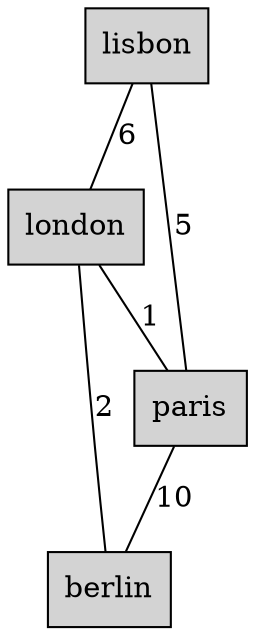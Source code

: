 graph
{
    node [shape = box style = filled];
    lisbon -- london [label="6"];
    lisbon -- paris [label="5"];
    london -- paris [label="1"];
    london -- berlin [label="2"];
    paris -- berlin [label="10"];
}